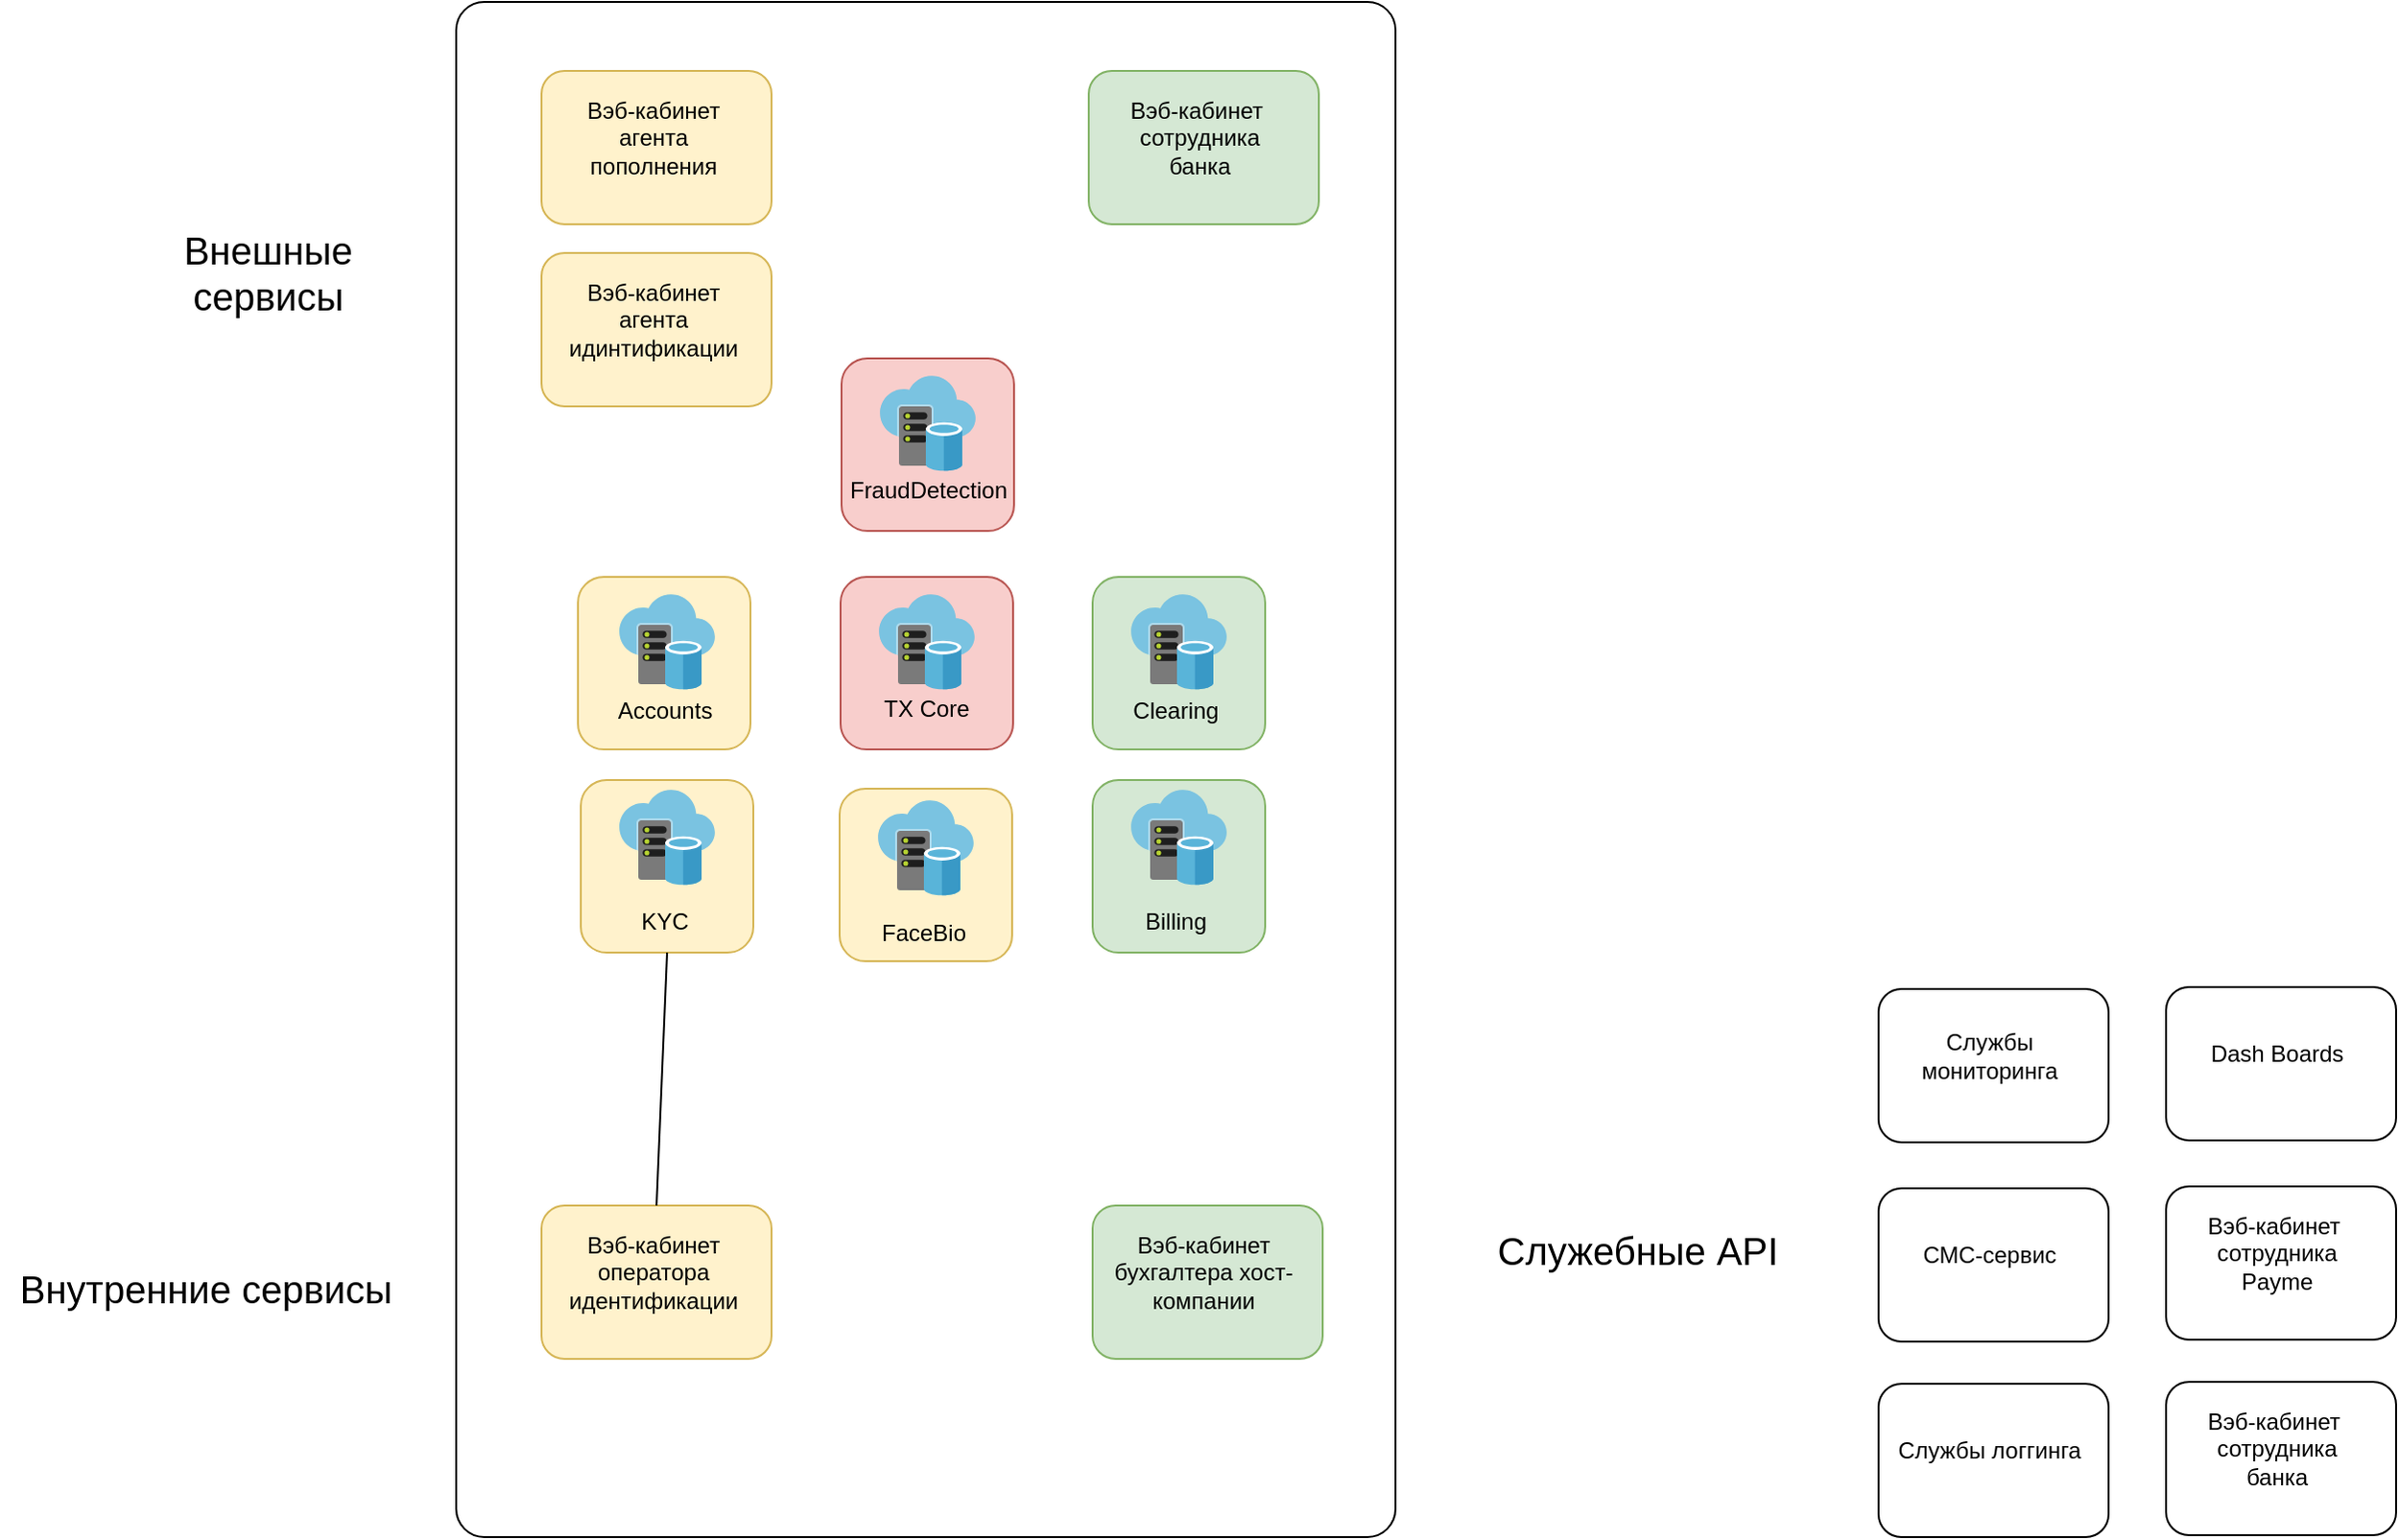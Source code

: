 <mxfile pages="1" version="11.2.5" type="github"><diagram id="JfMvQxGXoWg5FCYy4_3Q" name="Page-1"><mxGraphModel dx="1038" dy="620" grid="1" gridSize="10" guides="1" tooltips="1" connect="1" arrows="1" fold="1" page="1" pageScale="1" pageWidth="1169" pageHeight="827" math="0" shadow="0"><root><mxCell id="0"/><mxCell id="1" parent="0"/><mxCell id="1M2UV2R9q6xd6kiA-x4t-10" value="" style="rounded=1;whiteSpace=wrap;html=1;perimeterSpacing=0;arcSize=3;fillColor=none;" parent="1" vertex="1"><mxGeometry x="288" y="49" width="490" height="801" as="geometry"/></mxCell><mxCell id="1M2UV2R9q6xd6kiA-x4t-1" value="" style="rounded=1;whiteSpace=wrap;html=1;fillColor=#fff2cc;strokeColor=#d6b656;" parent="1" vertex="1"><mxGeometry x="351.5" y="349" width="90" height="90" as="geometry"/></mxCell><mxCell id="1M2UV2R9q6xd6kiA-x4t-2" value="" style="aspect=fixed;html=1;perimeter=none;align=center;shadow=0;dashed=0;image;fontSize=12;image=img/lib/mscae/Virtual_Datacenter.svg;" parent="1" vertex="1"><mxGeometry x="373" y="358" width="50" height="50" as="geometry"/></mxCell><mxCell id="1M2UV2R9q6xd6kiA-x4t-3" value="" style="rounded=1;whiteSpace=wrap;html=1;fillColor=#f8cecc;strokeColor=#b85450;" parent="1" vertex="1"><mxGeometry x="488.5" y="349" width="90" height="90" as="geometry"/></mxCell><mxCell id="1M2UV2R9q6xd6kiA-x4t-4" value="" style="aspect=fixed;html=1;perimeter=none;align=center;shadow=0;dashed=0;image;fontSize=12;image=img/lib/mscae/Virtual_Datacenter.svg;" parent="1" vertex="1"><mxGeometry x="508.5" y="358" width="50" height="50" as="geometry"/></mxCell><mxCell id="1M2UV2R9q6xd6kiA-x4t-5" value="" style="rounded=1;whiteSpace=wrap;html=1;fillColor=#d5e8d4;strokeColor=#82b366;" parent="1" vertex="1"><mxGeometry x="620" y="349" width="90" height="90" as="geometry"/></mxCell><mxCell id="1M2UV2R9q6xd6kiA-x4t-6" value="" style="aspect=fixed;html=1;perimeter=none;align=center;shadow=0;dashed=0;image;fontSize=12;image=img/lib/mscae/Virtual_Datacenter.svg;" parent="1" vertex="1"><mxGeometry x="640" y="358" width="50" height="50" as="geometry"/></mxCell><mxCell id="1M2UV2R9q6xd6kiA-x4t-7" value="Accounts" style="text;html=1;strokeColor=none;fillColor=none;align=center;verticalAlign=middle;whiteSpace=wrap;rounded=0;" parent="1" vertex="1"><mxGeometry x="376.5" y="409" width="40" height="20" as="geometry"/></mxCell><mxCell id="1M2UV2R9q6xd6kiA-x4t-8" value="TX Core" style="text;html=1;strokeColor=none;fillColor=none;align=center;verticalAlign=middle;whiteSpace=wrap;rounded=0;" parent="1" vertex="1"><mxGeometry x="506" y="408" width="55" height="20" as="geometry"/></mxCell><mxCell id="1M2UV2R9q6xd6kiA-x4t-9" value="Clearing" style="text;html=1;strokeColor=none;fillColor=none;align=center;verticalAlign=middle;whiteSpace=wrap;rounded=0;" parent="1" vertex="1"><mxGeometry x="641" y="409" width="45" height="20" as="geometry"/></mxCell><mxCell id="1M2UV2R9q6xd6kiA-x4t-11" value="Внешные сервисы" style="text;html=1;strokeColor=none;fillColor=none;align=center;verticalAlign=middle;whiteSpace=wrap;rounded=0;fontSize=20;" parent="1" vertex="1"><mxGeometry x="130" y="180" width="120" height="20" as="geometry"/></mxCell><mxCell id="1M2UV2R9q6xd6kiA-x4t-12" value="Внутренние сервисы" style="text;html=1;strokeColor=none;fillColor=none;align=center;verticalAlign=middle;whiteSpace=wrap;rounded=0;fontSize=20;" parent="1" vertex="1"><mxGeometry x="50" y="710" width="215" height="20" as="geometry"/></mxCell><mxCell id="1M2UV2R9q6xd6kiA-x4t-13" value="" style="rounded=1;whiteSpace=wrap;html=1;fillColor=#d5e8d4;strokeColor=#82b366;" parent="1" vertex="1"><mxGeometry x="618" y="85" width="120" height="80" as="geometry"/></mxCell><mxCell id="1M2UV2R9q6xd6kiA-x4t-14" value="Вэб-кабинет&amp;nbsp; сотрудника банка" style="text;html=1;strokeColor=none;fillColor=none;align=center;verticalAlign=middle;whiteSpace=wrap;rounded=0;" parent="1" vertex="1"><mxGeometry x="626" y="105" width="100" height="30" as="geometry"/></mxCell><mxCell id="1M2UV2R9q6xd6kiA-x4t-15" value="" style="rounded=1;whiteSpace=wrap;html=1;fillColor=#fff2cc;strokeColor=#d6b656;" parent="1" vertex="1"><mxGeometry x="332.5" y="85" width="120" height="80" as="geometry"/></mxCell><mxCell id="1M2UV2R9q6xd6kiA-x4t-16" value="Вэб-кабинет агента пополнения" style="text;html=1;strokeColor=none;fillColor=none;align=center;verticalAlign=middle;whiteSpace=wrap;rounded=0;" parent="1" vertex="1"><mxGeometry x="340.5" y="105" width="100" height="30" as="geometry"/></mxCell><mxCell id="1M2UV2R9q6xd6kiA-x4t-19" value="" style="rounded=1;whiteSpace=wrap;html=1;fillColor=#fff2cc;strokeColor=#d6b656;" parent="1" vertex="1"><mxGeometry x="332.5" y="180" width="120" height="80" as="geometry"/></mxCell><mxCell id="1M2UV2R9q6xd6kiA-x4t-20" value="Вэб-кабинет агента идинтификации" style="text;html=1;strokeColor=none;fillColor=none;align=center;verticalAlign=middle;whiteSpace=wrap;rounded=0;" parent="1" vertex="1"><mxGeometry x="340.5" y="200" width="100" height="30" as="geometry"/></mxCell><mxCell id="1M2UV2R9q6xd6kiA-x4t-22" value="" style="rounded=1;whiteSpace=wrap;html=1;fillColor=#fff2cc;strokeColor=#d6b656;" parent="1" vertex="1"><mxGeometry x="332.5" y="677" width="120" height="80" as="geometry"/></mxCell><mxCell id="1M2UV2R9q6xd6kiA-x4t-23" value="&lt;div&gt;Вэб-кабинет оператора&lt;/div&gt;&lt;div&gt; идентификации&lt;/div&gt;" style="text;html=1;strokeColor=none;fillColor=#fff2cc;align=center;verticalAlign=middle;whiteSpace=wrap;rounded=0;" parent="1" vertex="1"><mxGeometry x="340.5" y="697" width="100" height="30" as="geometry"/></mxCell><mxCell id="1M2UV2R9q6xd6kiA-x4t-24" value="" style="rounded=1;whiteSpace=wrap;html=1;fillColor=#d5e8d4;strokeColor=#82b366;" parent="1" vertex="1"><mxGeometry x="620" y="677" width="120" height="80" as="geometry"/></mxCell><mxCell id="1M2UV2R9q6xd6kiA-x4t-25" value="Вэб-кабинет бухгалтера хост-компании" style="text;html=1;strokeColor=none;fillColor=#d5e8d4;align=center;verticalAlign=middle;whiteSpace=wrap;rounded=0;" parent="1" vertex="1"><mxGeometry x="628" y="697" width="100" height="30" as="geometry"/></mxCell><mxCell id="rMDS_38VwPlSXQvCs6hY-1" value="" style="rounded=1;whiteSpace=wrap;html=1;" parent="1" vertex="1"><mxGeometry x="1030" y="668" width="120" height="80" as="geometry"/></mxCell><mxCell id="rMDS_38VwPlSXQvCs6hY-2" value="СМС-сервис" style="text;html=1;strokeColor=none;fillColor=none;align=center;verticalAlign=middle;whiteSpace=wrap;rounded=0;" parent="1" vertex="1"><mxGeometry x="1038" y="688" width="100" height="30" as="geometry"/></mxCell><mxCell id="rMDS_38VwPlSXQvCs6hY-3" value="Служебные API" style="text;html=1;strokeColor=none;fillColor=none;align=center;verticalAlign=middle;whiteSpace=wrap;rounded=0;fontSize=20;" parent="1" vertex="1"><mxGeometry x="796.5" y="690" width="215" height="20" as="geometry"/></mxCell><mxCell id="rMDS_38VwPlSXQvCs6hY-5" value="" style="rounded=1;whiteSpace=wrap;html=1;" parent="1" vertex="1"><mxGeometry x="1030" y="770" width="120" height="80" as="geometry"/></mxCell><mxCell id="rMDS_38VwPlSXQvCs6hY-6" value="Службы логгинга" style="text;html=1;strokeColor=none;fillColor=none;align=center;verticalAlign=middle;whiteSpace=wrap;rounded=0;" parent="1" vertex="1"><mxGeometry x="1038" y="790" width="100" height="30" as="geometry"/></mxCell><mxCell id="rMDS_38VwPlSXQvCs6hY-7" value="" style="rounded=1;whiteSpace=wrap;html=1;" parent="1" vertex="1"><mxGeometry x="1030" y="564" width="120" height="80" as="geometry"/></mxCell><mxCell id="rMDS_38VwPlSXQvCs6hY-8" value="Службы мониторинга" style="text;html=1;strokeColor=none;fillColor=none;align=center;verticalAlign=middle;whiteSpace=wrap;rounded=0;" parent="1" vertex="1"><mxGeometry x="1038" y="584" width="100" height="30" as="geometry"/></mxCell><mxCell id="rMDS_38VwPlSXQvCs6hY-9" value="" style="rounded=1;whiteSpace=wrap;html=1;" parent="1" vertex="1"><mxGeometry x="1180" y="667" width="120" height="80" as="geometry"/></mxCell><mxCell id="rMDS_38VwPlSXQvCs6hY-10" value="Вэб-кабинет&amp;nbsp; сотрудника Payme" style="text;html=1;strokeColor=none;fillColor=none;align=center;verticalAlign=middle;whiteSpace=wrap;rounded=0;" parent="1" vertex="1"><mxGeometry x="1188" y="687" width="100" height="30" as="geometry"/></mxCell><mxCell id="rMDS_38VwPlSXQvCs6hY-11" value="" style="rounded=1;whiteSpace=wrap;html=1;" parent="1" vertex="1"><mxGeometry x="1180" y="769" width="120" height="80" as="geometry"/></mxCell><mxCell id="rMDS_38VwPlSXQvCs6hY-12" value="Вэб-кабинет&amp;nbsp; сотрудника банка" style="text;html=1;strokeColor=none;fillColor=none;align=center;verticalAlign=middle;whiteSpace=wrap;rounded=0;" parent="1" vertex="1"><mxGeometry x="1188" y="789" width="100" height="30" as="geometry"/></mxCell><mxCell id="rMDS_38VwPlSXQvCs6hY-13" value="" style="rounded=1;whiteSpace=wrap;html=1;" parent="1" vertex="1"><mxGeometry x="1180" y="563" width="120" height="80" as="geometry"/></mxCell><mxCell id="rMDS_38VwPlSXQvCs6hY-14" value="Dash Boards" style="text;html=1;strokeColor=none;fillColor=none;align=center;verticalAlign=middle;whiteSpace=wrap;rounded=0;" parent="1" vertex="1"><mxGeometry x="1188" y="583" width="100" height="30" as="geometry"/></mxCell><mxCell id="mIUhT2ziGXftF2cErP0M-1" value="" style="rounded=1;whiteSpace=wrap;html=1;fillColor=#fff2cc;strokeColor=#d6b656;" vertex="1" parent="1"><mxGeometry x="353" y="455" width="90" height="90" as="geometry"/></mxCell><mxCell id="mIUhT2ziGXftF2cErP0M-2" value="" style="aspect=fixed;html=1;perimeter=none;align=center;shadow=0;dashed=0;image;fontSize=12;image=img/lib/mscae/Virtual_Datacenter.svg;" vertex="1" parent="1"><mxGeometry x="373" y="460" width="50" height="50" as="geometry"/></mxCell><mxCell id="mIUhT2ziGXftF2cErP0M-3" value="KYC" style="text;html=1;strokeColor=none;fillColor=none;align=center;verticalAlign=middle;whiteSpace=wrap;rounded=0;" vertex="1" parent="1"><mxGeometry x="376.5" y="519" width="40" height="20" as="geometry"/></mxCell><mxCell id="mIUhT2ziGXftF2cErP0M-4" value="" style="rounded=1;whiteSpace=wrap;html=1;fillColor=#d5e8d4;strokeColor=#82b366;" vertex="1" parent="1"><mxGeometry x="620" y="455" width="90" height="90" as="geometry"/></mxCell><mxCell id="mIUhT2ziGXftF2cErP0M-5" value="" style="aspect=fixed;html=1;perimeter=none;align=center;shadow=0;dashed=0;image;fontSize=12;image=img/lib/mscae/Virtual_Datacenter.svg;" vertex="1" parent="1"><mxGeometry x="640" y="460" width="50" height="50" as="geometry"/></mxCell><mxCell id="mIUhT2ziGXftF2cErP0M-6" value="Billing" style="text;html=1;strokeColor=none;fillColor=none;align=center;verticalAlign=middle;whiteSpace=wrap;rounded=0;" vertex="1" parent="1"><mxGeometry x="641" y="519" width="45" height="20" as="geometry"/></mxCell><mxCell id="mIUhT2ziGXftF2cErP0M-7" value="" style="rounded=1;whiteSpace=wrap;html=1;fillColor=#fff2cc;strokeColor=#d6b656;" vertex="1" parent="1"><mxGeometry x="488" y="459.5" width="90" height="90" as="geometry"/></mxCell><mxCell id="mIUhT2ziGXftF2cErP0M-8" value="" style="aspect=fixed;html=1;perimeter=none;align=center;shadow=0;dashed=0;image;fontSize=12;image=img/lib/mscae/Virtual_Datacenter.svg;" vertex="1" parent="1"><mxGeometry x="508" y="465.5" width="50" height="50" as="geometry"/></mxCell><mxCell id="mIUhT2ziGXftF2cErP0M-9" value="FaceBio" style="text;html=1;strokeColor=none;fillColor=none;align=center;verticalAlign=middle;whiteSpace=wrap;rounded=0;" vertex="1" parent="1"><mxGeometry x="511.5" y="524.5" width="40" height="20" as="geometry"/></mxCell><mxCell id="mIUhT2ziGXftF2cErP0M-12" value="" style="endArrow=none;html=1;entryX=0.5;entryY=1;entryDx=0;entryDy=0;exitX=0.5;exitY=0;exitDx=0;exitDy=0;" edge="1" parent="1" source="1M2UV2R9q6xd6kiA-x4t-22" target="mIUhT2ziGXftF2cErP0M-1"><mxGeometry width="50" height="50" relative="1" as="geometry"><mxPoint x="140" y="920" as="sourcePoint"/><mxPoint x="190" y="870" as="targetPoint"/></mxGeometry></mxCell><mxCell id="mIUhT2ziGXftF2cErP0M-13" value="" style="rounded=1;whiteSpace=wrap;html=1;fillColor=#f8cecc;strokeColor=#b85450;" vertex="1" parent="1"><mxGeometry x="489" y="235" width="90" height="90" as="geometry"/></mxCell><mxCell id="mIUhT2ziGXftF2cErP0M-14" value="" style="aspect=fixed;html=1;perimeter=none;align=center;shadow=0;dashed=0;image;fontSize=12;image=img/lib/mscae/Virtual_Datacenter.svg;" vertex="1" parent="1"><mxGeometry x="509" y="244" width="50" height="50" as="geometry"/></mxCell><mxCell id="mIUhT2ziGXftF2cErP0M-15" value="FraudDetection" style="text;html=1;strokeColor=none;fillColor=none;align=center;verticalAlign=middle;whiteSpace=wrap;rounded=0;" vertex="1" parent="1"><mxGeometry x="506.5" y="294" width="55" height="20" as="geometry"/></mxCell></root></mxGraphModel></diagram></mxfile>